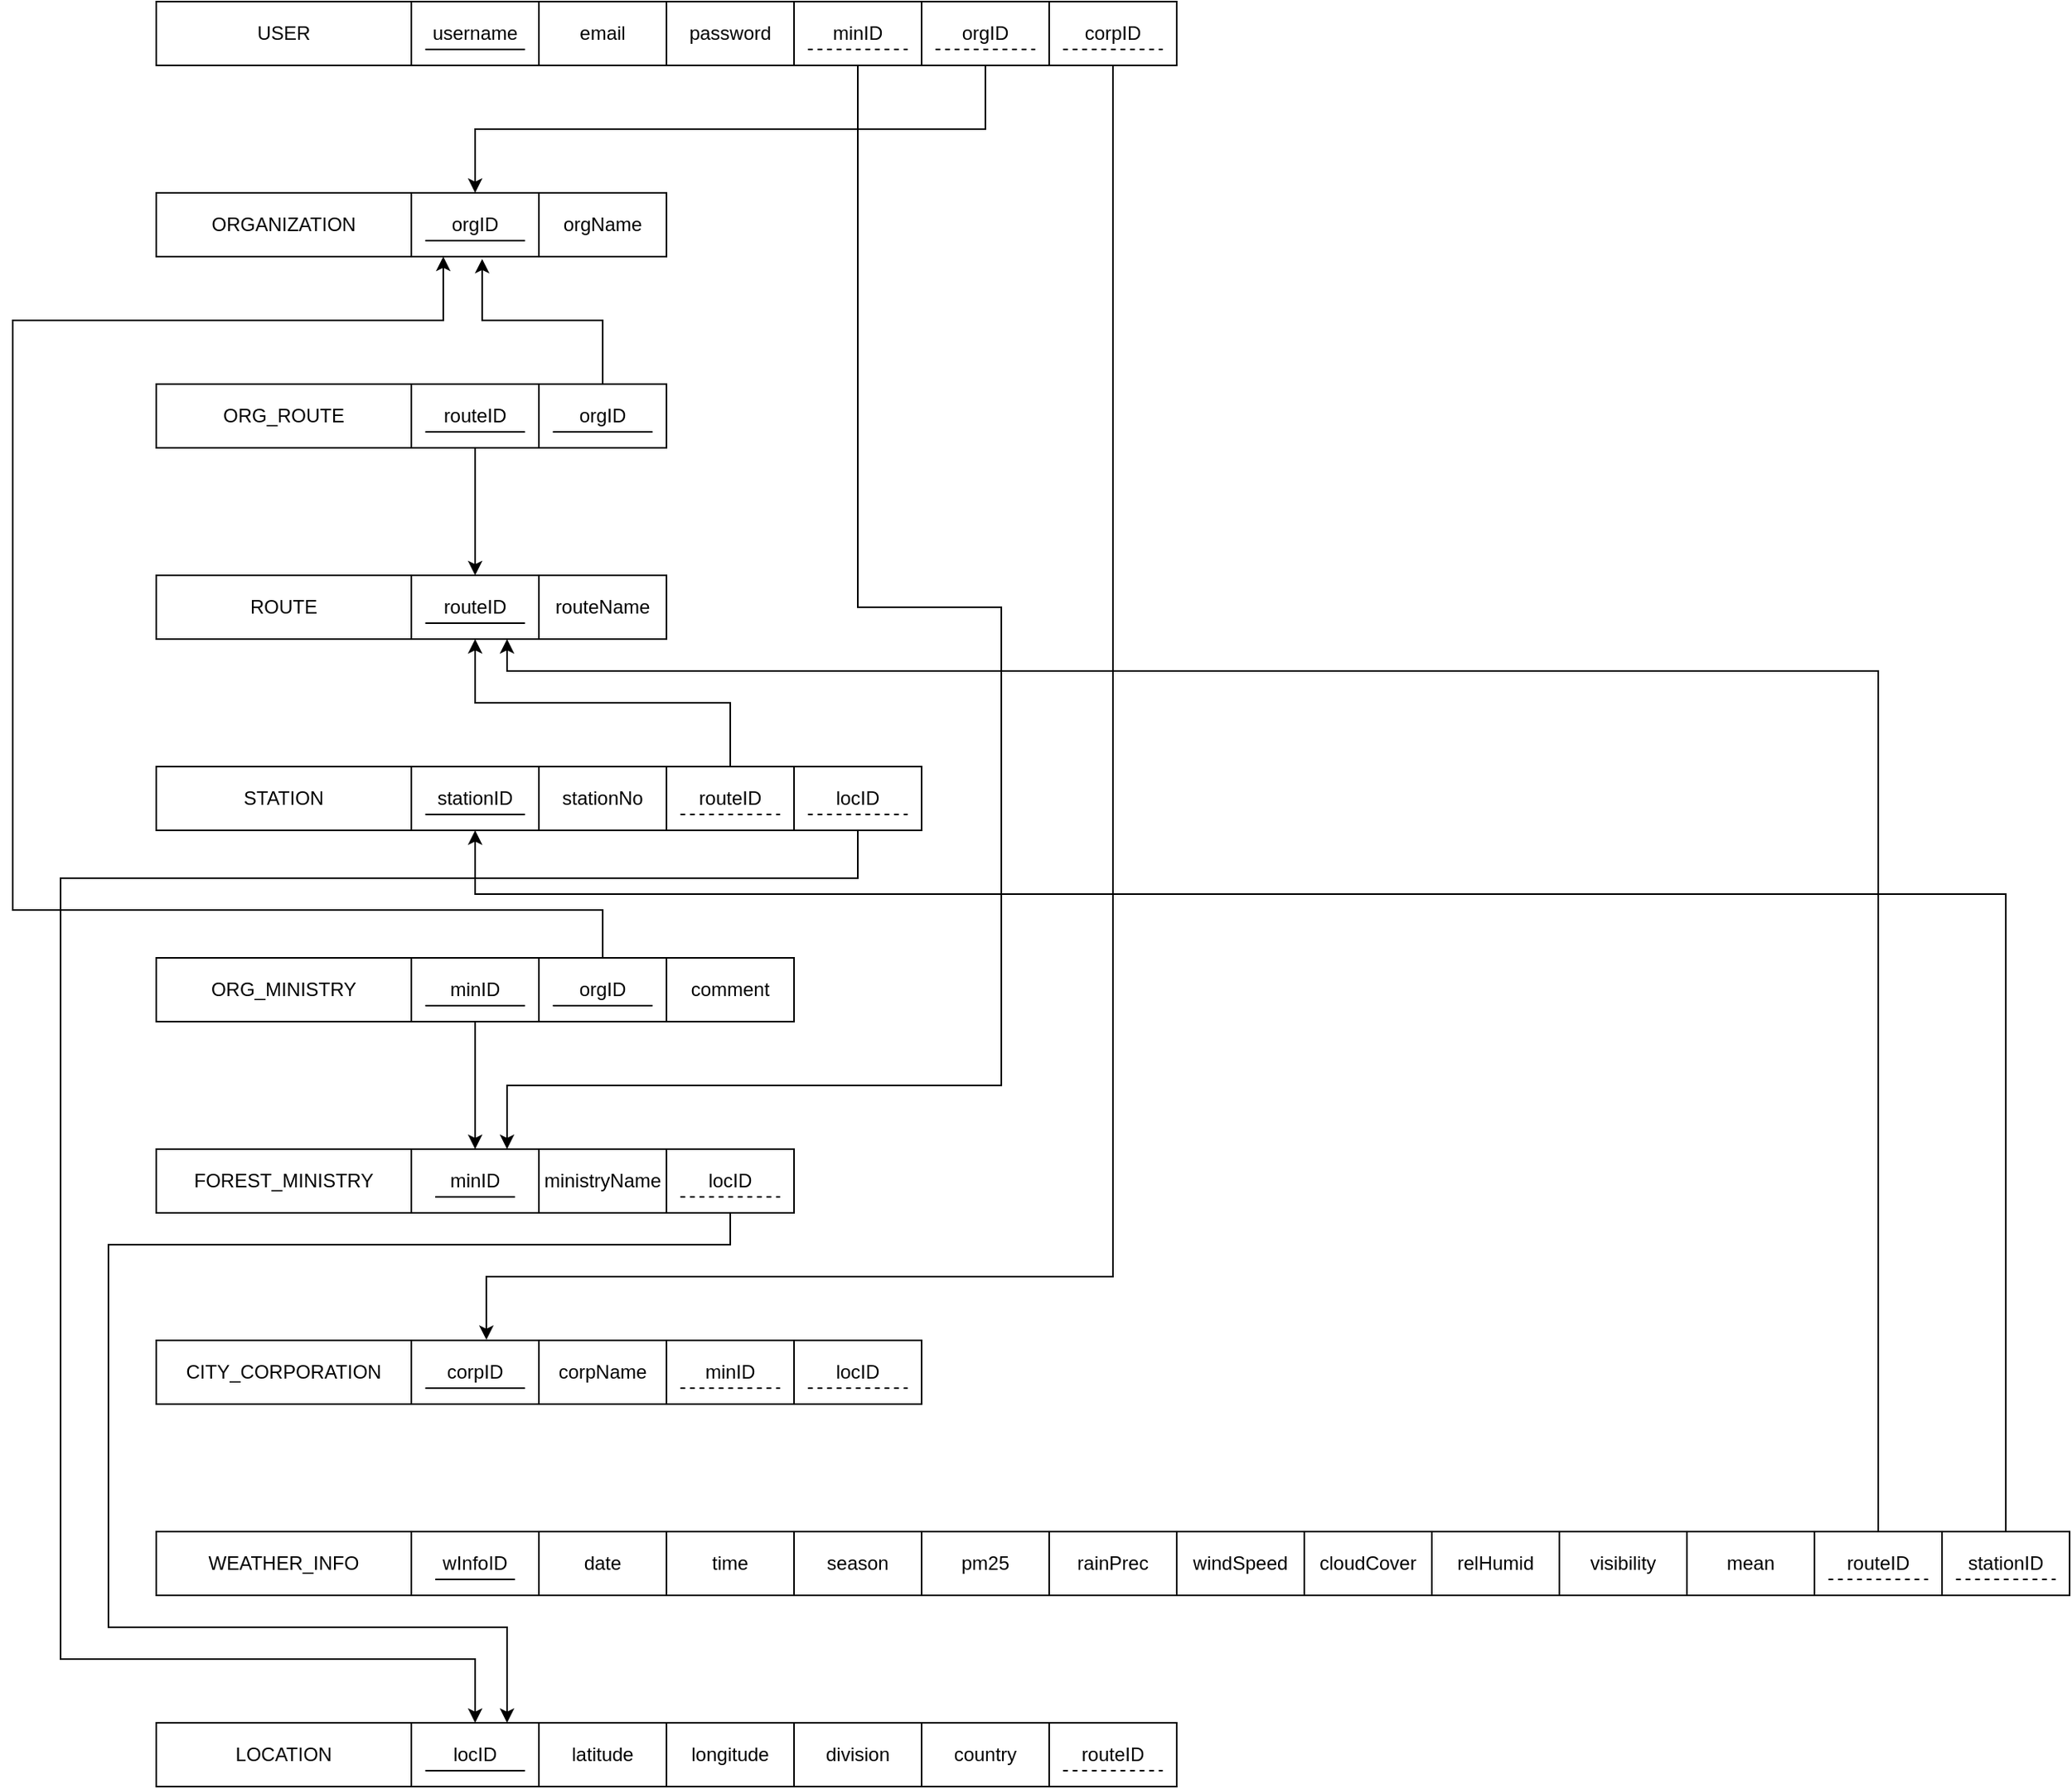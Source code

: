 <mxfile version="20.2.5" type="github">
  <diagram id="OU-aZMMqyZK8E2Q_70T6" name="Relational Schema">
    <mxGraphModel dx="962" dy="1635" grid="1" gridSize="10" guides="1" tooltips="1" connect="1" arrows="1" fold="1" page="1" pageScale="1" pageWidth="850" pageHeight="1100" math="0" shadow="0">
      <root>
        <mxCell id="0" />
        <mxCell id="1" parent="0" />
        <mxCell id="4kpTrjFL7K2pbga_n4tD-17" value="" style="rounded=0;whiteSpace=wrap;html=1;" parent="1" vertex="1">
          <mxGeometry x="400" y="-600" width="640" height="40" as="geometry" />
        </mxCell>
        <mxCell id="4kpTrjFL7K2pbga_n4tD-18" value="USER" style="rounded=0;whiteSpace=wrap;html=1;" parent="1" vertex="1">
          <mxGeometry x="400" y="-600" width="160" height="40" as="geometry" />
        </mxCell>
        <mxCell id="4kpTrjFL7K2pbga_n4tD-19" value="username" style="rounded=0;whiteSpace=wrap;html=1;" parent="1" vertex="1">
          <mxGeometry x="560" y="-600" width="80" height="40" as="geometry" />
        </mxCell>
        <mxCell id="4kpTrjFL7K2pbga_n4tD-20" value="email" style="rounded=0;whiteSpace=wrap;html=1;" parent="1" vertex="1">
          <mxGeometry x="640" y="-600" width="80" height="40" as="geometry" />
        </mxCell>
        <mxCell id="4kpTrjFL7K2pbga_n4tD-21" value="password" style="rounded=0;whiteSpace=wrap;html=1;" parent="1" vertex="1">
          <mxGeometry x="720" y="-600" width="80" height="40" as="geometry" />
        </mxCell>
        <mxCell id="4kpTrjFL7K2pbga_n4tD-22" value="" style="rounded=0;whiteSpace=wrap;html=1;" parent="1" vertex="1">
          <mxGeometry x="400" y="-480" width="320" height="40" as="geometry" />
        </mxCell>
        <mxCell id="4kpTrjFL7K2pbga_n4tD-23" value="ORGANIZATION" style="rounded=0;whiteSpace=wrap;html=1;" parent="1" vertex="1">
          <mxGeometry x="400" y="-480" width="160" height="40" as="geometry" />
        </mxCell>
        <mxCell id="4kpTrjFL7K2pbga_n4tD-24" value="orgID" style="rounded=0;whiteSpace=wrap;html=1;" parent="1" vertex="1">
          <mxGeometry x="560" y="-480" width="80" height="40" as="geometry" />
        </mxCell>
        <mxCell id="4kpTrjFL7K2pbga_n4tD-25" value="orgName" style="rounded=0;whiteSpace=wrap;html=1;" parent="1" vertex="1">
          <mxGeometry x="640" y="-480" width="80" height="40" as="geometry" />
        </mxCell>
        <mxCell id="4kpTrjFL7K2pbga_n4tD-27" value="" style="rounded=0;whiteSpace=wrap;html=1;" parent="1" vertex="1">
          <mxGeometry x="400" y="-240" width="320" height="40" as="geometry" />
        </mxCell>
        <mxCell id="4kpTrjFL7K2pbga_n4tD-28" value="ROUTE" style="rounded=0;whiteSpace=wrap;html=1;" parent="1" vertex="1">
          <mxGeometry x="400" y="-240" width="160" height="40" as="geometry" />
        </mxCell>
        <mxCell id="4kpTrjFL7K2pbga_n4tD-29" value="routeID" style="rounded=0;whiteSpace=wrap;html=1;" parent="1" vertex="1">
          <mxGeometry x="560" y="-240" width="80" height="40" as="geometry" />
        </mxCell>
        <mxCell id="4kpTrjFL7K2pbga_n4tD-30" value="routeName" style="rounded=0;whiteSpace=wrap;html=1;" parent="1" vertex="1">
          <mxGeometry x="640" y="-240" width="80" height="40" as="geometry" />
        </mxCell>
        <mxCell id="4kpTrjFL7K2pbga_n4tD-36" value="" style="rounded=0;whiteSpace=wrap;html=1;" parent="1" vertex="1">
          <mxGeometry x="400" y="120" width="390" height="40" as="geometry" />
        </mxCell>
        <mxCell id="4kpTrjFL7K2pbga_n4tD-37" value="FOREST_MINISTRY" style="rounded=0;whiteSpace=wrap;html=1;" parent="1" vertex="1">
          <mxGeometry x="400" y="120" width="160" height="40" as="geometry" />
        </mxCell>
        <mxCell id="4kpTrjFL7K2pbga_n4tD-38" value="ministryName" style="rounded=0;whiteSpace=wrap;html=1;" parent="1" vertex="1">
          <mxGeometry x="640" y="120" width="80" height="40" as="geometry" />
        </mxCell>
        <mxCell id="4kpTrjFL7K2pbga_n4tD-41" value="" style="rounded=0;whiteSpace=wrap;html=1;" parent="1" vertex="1">
          <mxGeometry x="400" y="-120" width="480" height="40" as="geometry" />
        </mxCell>
        <mxCell id="4kpTrjFL7K2pbga_n4tD-42" value="STATION" style="rounded=0;whiteSpace=wrap;html=1;" parent="1" vertex="1">
          <mxGeometry x="400" y="-120" width="160" height="40" as="geometry" />
        </mxCell>
        <mxCell id="4kpTrjFL7K2pbga_n4tD-43" value="stationID" style="rounded=0;whiteSpace=wrap;html=1;" parent="1" vertex="1">
          <mxGeometry x="560" y="-120" width="80" height="40" as="geometry" />
        </mxCell>
        <mxCell id="4kpTrjFL7K2pbga_n4tD-44" value="stationNo" style="rounded=0;whiteSpace=wrap;html=1;" parent="1" vertex="1">
          <mxGeometry x="640" y="-120" width="80" height="40" as="geometry" />
        </mxCell>
        <mxCell id="4kpTrjFL7K2pbga_n4tD-49" value="" style="endArrow=none;html=1;rounded=0;" parent="1" edge="1">
          <mxGeometry width="50" height="50" relative="1" as="geometry">
            <mxPoint x="568.75" y="-570" as="sourcePoint" />
            <mxPoint x="631.25" y="-570" as="targetPoint" />
          </mxGeometry>
        </mxCell>
        <mxCell id="4kpTrjFL7K2pbga_n4tD-50" value="" style="endArrow=none;html=1;rounded=0;" parent="1" edge="1">
          <mxGeometry width="50" height="50" relative="1" as="geometry">
            <mxPoint x="568.75" y="-450" as="sourcePoint" />
            <mxPoint x="631.25" y="-450" as="targetPoint" />
          </mxGeometry>
        </mxCell>
        <mxCell id="4kpTrjFL7K2pbga_n4tD-51" value="" style="endArrow=none;html=1;rounded=0;" parent="1" edge="1">
          <mxGeometry width="50" height="50" relative="1" as="geometry">
            <mxPoint x="568.75" y="-210" as="sourcePoint" />
            <mxPoint x="631.25" y="-210" as="targetPoint" />
          </mxGeometry>
        </mxCell>
        <mxCell id="4kpTrjFL7K2pbga_n4tD-54" value="" style="endArrow=none;html=1;rounded=0;" parent="1" edge="1">
          <mxGeometry width="50" height="50" relative="1" as="geometry">
            <mxPoint x="568.75" y="-90" as="sourcePoint" />
            <mxPoint x="631.25" y="-90" as="targetPoint" />
          </mxGeometry>
        </mxCell>
        <mxCell id="l0KC84qo_5yXulcjnEi0-15" style="edgeStyle=orthogonalEdgeStyle;rounded=0;orthogonalLoop=1;jettySize=auto;html=1;exitX=0.5;exitY=1;exitDx=0;exitDy=0;entryX=0.75;entryY=0;entryDx=0;entryDy=0;" edge="1" parent="1" source="XAyySVj-0V9a2V9ARLvr-15" target="Ll7ZZZQxQ9TElTHfW3kW-37">
          <mxGeometry relative="1" as="geometry">
            <Array as="points">
              <mxPoint x="760" y="180" />
              <mxPoint x="370" y="180" />
              <mxPoint x="370" y="420" />
              <mxPoint x="620" y="420" />
            </Array>
          </mxGeometry>
        </mxCell>
        <mxCell id="XAyySVj-0V9a2V9ARLvr-15" value="locID" style="rounded=0;whiteSpace=wrap;html=1;" parent="1" vertex="1">
          <mxGeometry x="720" y="120" width="80" height="40" as="geometry" />
        </mxCell>
        <mxCell id="XAyySVj-0V9a2V9ARLvr-16" value="" style="endArrow=none;html=1;rounded=0;dashed=1;" parent="1" edge="1">
          <mxGeometry width="50" height="50" relative="1" as="geometry">
            <mxPoint x="728.75" y="150" as="sourcePoint" />
            <mxPoint x="791.25" y="150" as="targetPoint" />
          </mxGeometry>
        </mxCell>
        <mxCell id="XAyySVj-0V9a2V9ARLvr-18" value="" style="rounded=0;whiteSpace=wrap;html=1;" parent="1" vertex="1">
          <mxGeometry x="400" width="400" height="40" as="geometry" />
        </mxCell>
        <mxCell id="XAyySVj-0V9a2V9ARLvr-19" value="ORG_MINISTRY" style="rounded=0;whiteSpace=wrap;html=1;" parent="1" vertex="1">
          <mxGeometry x="400" width="160" height="40" as="geometry" />
        </mxCell>
        <mxCell id="l0KC84qo_5yXulcjnEi0-13" style="edgeStyle=orthogonalEdgeStyle;rounded=0;orthogonalLoop=1;jettySize=auto;html=1;exitX=0.5;exitY=1;exitDx=0;exitDy=0;entryX=0.5;entryY=0;entryDx=0;entryDy=0;" edge="1" parent="1" source="XAyySVj-0V9a2V9ARLvr-25" target="Ll7ZZZQxQ9TElTHfW3kW-26">
          <mxGeometry relative="1" as="geometry" />
        </mxCell>
        <mxCell id="XAyySVj-0V9a2V9ARLvr-25" value="minID" style="rounded=0;whiteSpace=wrap;html=1;" parent="1" vertex="1">
          <mxGeometry x="560" width="80" height="40" as="geometry" />
        </mxCell>
        <mxCell id="XAyySVj-0V9a2V9ARLvr-23" value="" style="endArrow=none;html=1;rounded=0;" parent="1" edge="1">
          <mxGeometry width="50" height="50" relative="1" as="geometry">
            <mxPoint x="568.75" y="30" as="sourcePoint" />
            <mxPoint x="631.25" y="30" as="targetPoint" />
          </mxGeometry>
        </mxCell>
        <mxCell id="l0KC84qo_5yXulcjnEi0-12" style="edgeStyle=orthogonalEdgeStyle;rounded=0;orthogonalLoop=1;jettySize=auto;html=1;exitX=0.5;exitY=0;exitDx=0;exitDy=0;entryX=0.25;entryY=1;entryDx=0;entryDy=0;" edge="1" parent="1" source="XAyySVj-0V9a2V9ARLvr-26" target="4kpTrjFL7K2pbga_n4tD-24">
          <mxGeometry relative="1" as="geometry">
            <Array as="points">
              <mxPoint x="680" y="-30" />
              <mxPoint x="310" y="-30" />
              <mxPoint x="310" y="-400" />
              <mxPoint x="580" y="-400" />
            </Array>
          </mxGeometry>
        </mxCell>
        <mxCell id="XAyySVj-0V9a2V9ARLvr-26" value="orgID" style="rounded=0;whiteSpace=wrap;html=1;" parent="1" vertex="1">
          <mxGeometry x="640" width="80" height="40" as="geometry" />
        </mxCell>
        <mxCell id="XAyySVj-0V9a2V9ARLvr-27" value="" style="endArrow=none;html=1;rounded=0;" parent="1" edge="1">
          <mxGeometry width="50" height="50" relative="1" as="geometry">
            <mxPoint x="648.75" y="30" as="sourcePoint" />
            <mxPoint x="711.25" y="30" as="targetPoint" />
          </mxGeometry>
        </mxCell>
        <mxCell id="l0KC84qo_5yXulcjnEi0-3" style="edgeStyle=orthogonalEdgeStyle;rounded=0;orthogonalLoop=1;jettySize=auto;html=1;exitX=0.5;exitY=1;exitDx=0;exitDy=0;entryX=0.75;entryY=0;entryDx=0;entryDy=0;" edge="1" parent="1" source="LwJI6-3wAE6_hfsCvq4X-1" target="Ll7ZZZQxQ9TElTHfW3kW-26">
          <mxGeometry relative="1" as="geometry">
            <Array as="points">
              <mxPoint x="840" y="-220" />
              <mxPoint x="930" y="-220" />
              <mxPoint x="930" y="80" />
              <mxPoint x="620" y="80" />
            </Array>
          </mxGeometry>
        </mxCell>
        <mxCell id="LwJI6-3wAE6_hfsCvq4X-1" value="minID" style="rounded=0;whiteSpace=wrap;html=1;" parent="1" vertex="1">
          <mxGeometry x="800" y="-600" width="80" height="40" as="geometry" />
        </mxCell>
        <mxCell id="LwJI6-3wAE6_hfsCvq4X-2" value="" style="endArrow=none;html=1;rounded=0;dashed=1;" parent="1" edge="1">
          <mxGeometry width="50" height="50" relative="1" as="geometry">
            <mxPoint x="808.75" y="-570" as="sourcePoint" />
            <mxPoint x="871.25" y="-570" as="targetPoint" />
          </mxGeometry>
        </mxCell>
        <mxCell id="l0KC84qo_5yXulcjnEi0-2" style="edgeStyle=orthogonalEdgeStyle;rounded=0;orthogonalLoop=1;jettySize=auto;html=1;exitX=0.5;exitY=1;exitDx=0;exitDy=0;entryX=0.5;entryY=0;entryDx=0;entryDy=0;" edge="1" parent="1" source="Ll7ZZZQxQ9TElTHfW3kW-1" target="4kpTrjFL7K2pbga_n4tD-24">
          <mxGeometry relative="1" as="geometry" />
        </mxCell>
        <mxCell id="Ll7ZZZQxQ9TElTHfW3kW-1" value="orgID" style="rounded=0;whiteSpace=wrap;html=1;" parent="1" vertex="1">
          <mxGeometry x="880" y="-600" width="80" height="40" as="geometry" />
        </mxCell>
        <mxCell id="Ll7ZZZQxQ9TElTHfW3kW-2" value="" style="endArrow=none;html=1;rounded=0;dashed=1;" parent="1" edge="1">
          <mxGeometry width="50" height="50" relative="1" as="geometry">
            <mxPoint x="888.75" y="-570" as="sourcePoint" />
            <mxPoint x="951.25" y="-570" as="targetPoint" />
          </mxGeometry>
        </mxCell>
        <mxCell id="Ll7ZZZQxQ9TElTHfW3kW-16" value="" style="rounded=0;whiteSpace=wrap;html=1;" parent="1" vertex="1">
          <mxGeometry x="400" y="240" width="480" height="40" as="geometry" />
        </mxCell>
        <mxCell id="Ll7ZZZQxQ9TElTHfW3kW-17" value="CITY_CORPORATION" style="rounded=0;whiteSpace=wrap;html=1;" parent="1" vertex="1">
          <mxGeometry x="400" y="240" width="160" height="40" as="geometry" />
        </mxCell>
        <mxCell id="Ll7ZZZQxQ9TElTHfW3kW-18" value="corpID" style="rounded=0;whiteSpace=wrap;html=1;" parent="1" vertex="1">
          <mxGeometry x="560" y="240" width="80" height="40" as="geometry" />
        </mxCell>
        <mxCell id="Ll7ZZZQxQ9TElTHfW3kW-19" value="" style="endArrow=none;html=1;rounded=0;" parent="1" edge="1">
          <mxGeometry width="50" height="50" relative="1" as="geometry">
            <mxPoint x="568.75" y="270" as="sourcePoint" />
            <mxPoint x="631.25" y="270" as="targetPoint" />
          </mxGeometry>
        </mxCell>
        <mxCell id="Ll7ZZZQxQ9TElTHfW3kW-20" value="minID" style="rounded=0;whiteSpace=wrap;html=1;" parent="1" vertex="1">
          <mxGeometry x="720" y="240" width="80" height="40" as="geometry" />
        </mxCell>
        <mxCell id="Ll7ZZZQxQ9TElTHfW3kW-22" value="locID" style="rounded=0;whiteSpace=wrap;html=1;" parent="1" vertex="1">
          <mxGeometry x="800" y="240" width="80" height="40" as="geometry" />
        </mxCell>
        <mxCell id="Ll7ZZZQxQ9TElTHfW3kW-23" value="" style="endArrow=none;html=1;rounded=0;dashed=1;" parent="1" edge="1">
          <mxGeometry width="50" height="50" relative="1" as="geometry">
            <mxPoint x="808.75" y="270" as="sourcePoint" />
            <mxPoint x="871.25" y="270" as="targetPoint" />
          </mxGeometry>
        </mxCell>
        <mxCell id="Ll7ZZZQxQ9TElTHfW3kW-24" value="" style="endArrow=none;html=1;rounded=0;dashed=1;" parent="1" edge="1">
          <mxGeometry width="50" height="50" relative="1" as="geometry">
            <mxPoint x="728.75" y="270" as="sourcePoint" />
            <mxPoint x="791.25" y="270" as="targetPoint" />
          </mxGeometry>
        </mxCell>
        <mxCell id="Ll7ZZZQxQ9TElTHfW3kW-26" value="minID" style="rounded=0;whiteSpace=wrap;html=1;" parent="1" vertex="1">
          <mxGeometry x="560" y="120" width="80" height="40" as="geometry" />
        </mxCell>
        <mxCell id="Ll7ZZZQxQ9TElTHfW3kW-27" value="" style="rounded=0;whiteSpace=wrap;html=1;" parent="1" vertex="1">
          <mxGeometry x="400" y="360" width="1200" height="40" as="geometry" />
        </mxCell>
        <mxCell id="Ll7ZZZQxQ9TElTHfW3kW-28" value="WEATHER_INFO" style="rounded=0;whiteSpace=wrap;html=1;" parent="1" vertex="1">
          <mxGeometry x="400" y="360" width="160" height="40" as="geometry" />
        </mxCell>
        <mxCell id="Ll7ZZZQxQ9TElTHfW3kW-29" value="date" style="rounded=0;whiteSpace=wrap;html=1;" parent="1" vertex="1">
          <mxGeometry x="640" y="360" width="80" height="40" as="geometry" />
        </mxCell>
        <mxCell id="Ll7ZZZQxQ9TElTHfW3kW-31" value="time" style="rounded=0;whiteSpace=wrap;html=1;" parent="1" vertex="1">
          <mxGeometry x="720" y="360" width="80" height="40" as="geometry" />
        </mxCell>
        <mxCell id="Ll7ZZZQxQ9TElTHfW3kW-35" value="" style="rounded=0;whiteSpace=wrap;html=1;" parent="1" vertex="1">
          <mxGeometry x="400" y="480" width="640" height="40" as="geometry" />
        </mxCell>
        <mxCell id="Ll7ZZZQxQ9TElTHfW3kW-36" value="LOCATION" style="rounded=0;whiteSpace=wrap;html=1;" parent="1" vertex="1">
          <mxGeometry x="400" y="480" width="160" height="40" as="geometry" />
        </mxCell>
        <mxCell id="Ll7ZZZQxQ9TElTHfW3kW-37" value="locID" style="rounded=0;whiteSpace=wrap;html=1;" parent="1" vertex="1">
          <mxGeometry x="560" y="480" width="80" height="40" as="geometry" />
        </mxCell>
        <mxCell id="Ll7ZZZQxQ9TElTHfW3kW-38" value="" style="endArrow=none;html=1;rounded=0;" parent="1" edge="1">
          <mxGeometry width="50" height="50" relative="1" as="geometry">
            <mxPoint x="568.75" y="510" as="sourcePoint" />
            <mxPoint x="631.25" y="510" as="targetPoint" />
          </mxGeometry>
        </mxCell>
        <mxCell id="Ll7ZZZQxQ9TElTHfW3kW-39" value="latitude" style="rounded=0;whiteSpace=wrap;html=1;" parent="1" vertex="1">
          <mxGeometry x="640" y="480" width="80" height="40" as="geometry" />
        </mxCell>
        <mxCell id="Ll7ZZZQxQ9TElTHfW3kW-40" value="country" style="rounded=0;whiteSpace=wrap;html=1;" parent="1" vertex="1">
          <mxGeometry x="880" y="480" width="80" height="40" as="geometry" />
        </mxCell>
        <mxCell id="Ll7ZZZQxQ9TElTHfW3kW-43" value="longitude" style="rounded=0;whiteSpace=wrap;html=1;" parent="1" vertex="1">
          <mxGeometry x="720" y="480" width="80" height="40" as="geometry" />
        </mxCell>
        <mxCell id="Ll7ZZZQxQ9TElTHfW3kW-44" value="division" style="rounded=0;whiteSpace=wrap;html=1;" parent="1" vertex="1">
          <mxGeometry x="800" y="480" width="80" height="40" as="geometry" />
        </mxCell>
        <mxCell id="Ll7ZZZQxQ9TElTHfW3kW-46" value="season" style="rounded=0;whiteSpace=wrap;html=1;" parent="1" vertex="1">
          <mxGeometry x="800" y="360" width="80" height="40" as="geometry" />
        </mxCell>
        <mxCell id="Ll7ZZZQxQ9TElTHfW3kW-47" value="pm25" style="rounded=0;whiteSpace=wrap;html=1;" parent="1" vertex="1">
          <mxGeometry x="880" y="360" width="80" height="40" as="geometry" />
        </mxCell>
        <mxCell id="Ll7ZZZQxQ9TElTHfW3kW-48" value="rainPrec" style="rounded=0;whiteSpace=wrap;html=1;" parent="1" vertex="1">
          <mxGeometry x="960" y="360" width="80" height="40" as="geometry" />
        </mxCell>
        <mxCell id="Ll7ZZZQxQ9TElTHfW3kW-49" value="windSpeed" style="rounded=0;whiteSpace=wrap;html=1;" parent="1" vertex="1">
          <mxGeometry x="1040" y="360" width="80" height="40" as="geometry" />
        </mxCell>
        <mxCell id="Ll7ZZZQxQ9TElTHfW3kW-50" value="cloudCover" style="rounded=0;whiteSpace=wrap;html=1;" parent="1" vertex="1">
          <mxGeometry x="1120" y="360" width="80" height="40" as="geometry" />
        </mxCell>
        <mxCell id="Ll7ZZZQxQ9TElTHfW3kW-51" value="relHumid" style="rounded=0;whiteSpace=wrap;html=1;" parent="1" vertex="1">
          <mxGeometry x="1200" y="360" width="80" height="40" as="geometry" />
        </mxCell>
        <mxCell id="Ll7ZZZQxQ9TElTHfW3kW-52" value="visibility" style="rounded=0;whiteSpace=wrap;html=1;" parent="1" vertex="1">
          <mxGeometry x="1280" y="360" width="80" height="40" as="geometry" />
        </mxCell>
        <mxCell id="Ll7ZZZQxQ9TElTHfW3kW-53" value="mean" style="rounded=0;whiteSpace=wrap;html=1;" parent="1" vertex="1">
          <mxGeometry x="1360" y="360" width="80" height="40" as="geometry" />
        </mxCell>
        <mxCell id="l0KC84qo_5yXulcjnEi0-4" style="edgeStyle=orthogonalEdgeStyle;rounded=0;orthogonalLoop=1;jettySize=auto;html=1;exitX=0.5;exitY=1;exitDx=0;exitDy=0;entryX=0.588;entryY=-0.008;entryDx=0;entryDy=0;entryPerimeter=0;" edge="1" parent="1" source="Ll7ZZZQxQ9TElTHfW3kW-54" target="Ll7ZZZQxQ9TElTHfW3kW-18">
          <mxGeometry relative="1" as="geometry">
            <Array as="points">
              <mxPoint x="1000" y="200" />
              <mxPoint x="607" y="200" />
            </Array>
          </mxGeometry>
        </mxCell>
        <mxCell id="Ll7ZZZQxQ9TElTHfW3kW-54" value="corpID" style="rounded=0;whiteSpace=wrap;html=1;" parent="1" vertex="1">
          <mxGeometry x="960" y="-600" width="80" height="40" as="geometry" />
        </mxCell>
        <mxCell id="Ll7ZZZQxQ9TElTHfW3kW-55" value="" style="endArrow=none;html=1;rounded=0;dashed=1;" parent="1" edge="1">
          <mxGeometry width="50" height="50" relative="1" as="geometry">
            <mxPoint x="968.75" y="-570" as="sourcePoint" />
            <mxPoint x="1031.25" y="-570" as="targetPoint" />
          </mxGeometry>
        </mxCell>
        <mxCell id="Ll7ZZZQxQ9TElTHfW3kW-56" value="" style="rounded=0;whiteSpace=wrap;html=1;" parent="1" vertex="1">
          <mxGeometry x="400" y="-360" width="320" height="40" as="geometry" />
        </mxCell>
        <mxCell id="Ll7ZZZQxQ9TElTHfW3kW-57" value="ORG_ROUTE" style="rounded=0;whiteSpace=wrap;html=1;" parent="1" vertex="1">
          <mxGeometry x="400" y="-360" width="160" height="40" as="geometry" />
        </mxCell>
        <mxCell id="l0KC84qo_5yXulcjnEi0-9" style="edgeStyle=orthogonalEdgeStyle;rounded=0;orthogonalLoop=1;jettySize=auto;html=1;exitX=0.5;exitY=1;exitDx=0;exitDy=0;entryX=0.5;entryY=0;entryDx=0;entryDy=0;" edge="1" parent="1" source="Ll7ZZZQxQ9TElTHfW3kW-58" target="4kpTrjFL7K2pbga_n4tD-29">
          <mxGeometry relative="1" as="geometry" />
        </mxCell>
        <mxCell id="Ll7ZZZQxQ9TElTHfW3kW-58" value="routeID" style="rounded=0;whiteSpace=wrap;html=1;" parent="1" vertex="1">
          <mxGeometry x="560" y="-360" width="80" height="40" as="geometry" />
        </mxCell>
        <mxCell id="l0KC84qo_5yXulcjnEi0-8" style="edgeStyle=orthogonalEdgeStyle;rounded=0;orthogonalLoop=1;jettySize=auto;html=1;exitX=0.5;exitY=0;exitDx=0;exitDy=0;entryX=0.555;entryY=1.036;entryDx=0;entryDy=0;entryPerimeter=0;" edge="1" parent="1" source="Ll7ZZZQxQ9TElTHfW3kW-59" target="4kpTrjFL7K2pbga_n4tD-24">
          <mxGeometry relative="1" as="geometry" />
        </mxCell>
        <mxCell id="Ll7ZZZQxQ9TElTHfW3kW-59" value="orgID" style="rounded=0;whiteSpace=wrap;html=1;" parent="1" vertex="1">
          <mxGeometry x="640" y="-360" width="80" height="40" as="geometry" />
        </mxCell>
        <mxCell id="Ll7ZZZQxQ9TElTHfW3kW-60" value="" style="endArrow=none;html=1;rounded=0;" parent="1" edge="1">
          <mxGeometry width="50" height="50" relative="1" as="geometry">
            <mxPoint x="568.75" y="-330" as="sourcePoint" />
            <mxPoint x="631.25" y="-330" as="targetPoint" />
          </mxGeometry>
        </mxCell>
        <mxCell id="Ll7ZZZQxQ9TElTHfW3kW-61" value="" style="endArrow=none;html=1;rounded=0;" parent="1" edge="1">
          <mxGeometry width="50" height="50" relative="1" as="geometry">
            <mxPoint x="648.75" y="-330" as="sourcePoint" />
            <mxPoint x="711.25" y="-330" as="targetPoint" />
          </mxGeometry>
        </mxCell>
        <mxCell id="l0KC84qo_5yXulcjnEi0-10" style="edgeStyle=orthogonalEdgeStyle;rounded=0;orthogonalLoop=1;jettySize=auto;html=1;exitX=0.5;exitY=0;exitDx=0;exitDy=0;entryX=0.5;entryY=1;entryDx=0;entryDy=0;" edge="1" parent="1" source="Ll7ZZZQxQ9TElTHfW3kW-62" target="4kpTrjFL7K2pbga_n4tD-29">
          <mxGeometry relative="1" as="geometry" />
        </mxCell>
        <mxCell id="Ll7ZZZQxQ9TElTHfW3kW-62" value="routeID" style="rounded=0;whiteSpace=wrap;html=1;" parent="1" vertex="1">
          <mxGeometry x="720" y="-120" width="80" height="40" as="geometry" />
        </mxCell>
        <mxCell id="Ll7ZZZQxQ9TElTHfW3kW-63" value="" style="endArrow=none;html=1;rounded=0;dashed=1;" parent="1" edge="1">
          <mxGeometry width="50" height="50" relative="1" as="geometry">
            <mxPoint x="728.75" y="-90" as="sourcePoint" />
            <mxPoint x="791.25" y="-90" as="targetPoint" />
          </mxGeometry>
        </mxCell>
        <mxCell id="l0KC84qo_5yXulcjnEi0-11" style="edgeStyle=orthogonalEdgeStyle;rounded=0;orthogonalLoop=1;jettySize=auto;html=1;exitX=0.5;exitY=1;exitDx=0;exitDy=0;entryX=0.5;entryY=0;entryDx=0;entryDy=0;" edge="1" parent="1" source="Ll7ZZZQxQ9TElTHfW3kW-64" target="Ll7ZZZQxQ9TElTHfW3kW-37">
          <mxGeometry relative="1" as="geometry">
            <Array as="points">
              <mxPoint x="840" y="-50" />
              <mxPoint x="340" y="-50" />
              <mxPoint x="340" y="440" />
              <mxPoint x="600" y="440" />
            </Array>
          </mxGeometry>
        </mxCell>
        <mxCell id="Ll7ZZZQxQ9TElTHfW3kW-64" value="locID" style="rounded=0;whiteSpace=wrap;html=1;" parent="1" vertex="1">
          <mxGeometry x="800" y="-120" width="80" height="40" as="geometry" />
        </mxCell>
        <mxCell id="Ll7ZZZQxQ9TElTHfW3kW-65" value="" style="endArrow=none;html=1;rounded=0;dashed=1;" parent="1" edge="1">
          <mxGeometry width="50" height="50" relative="1" as="geometry">
            <mxPoint x="808.75" y="-90" as="sourcePoint" />
            <mxPoint x="871.25" y="-90" as="targetPoint" />
          </mxGeometry>
        </mxCell>
        <mxCell id="Ll7ZZZQxQ9TElTHfW3kW-66" value="routeID" style="rounded=0;whiteSpace=wrap;html=1;" parent="1" vertex="1">
          <mxGeometry x="960" y="480" width="80" height="40" as="geometry" />
        </mxCell>
        <mxCell id="Ll7ZZZQxQ9TElTHfW3kW-67" value="" style="endArrow=none;html=1;rounded=0;dashed=1;" parent="1" edge="1">
          <mxGeometry width="50" height="50" relative="1" as="geometry">
            <mxPoint x="968.75" y="510" as="sourcePoint" />
            <mxPoint x="1031.25" y="510" as="targetPoint" />
          </mxGeometry>
        </mxCell>
        <mxCell id="l0KC84qo_5yXulcjnEi0-16" style="edgeStyle=orthogonalEdgeStyle;rounded=0;orthogonalLoop=1;jettySize=auto;html=1;exitX=0.5;exitY=0;exitDx=0;exitDy=0;entryX=0.75;entryY=1;entryDx=0;entryDy=0;" edge="1" parent="1" source="Ll7ZZZQxQ9TElTHfW3kW-68" target="4kpTrjFL7K2pbga_n4tD-29">
          <mxGeometry relative="1" as="geometry">
            <Array as="points">
              <mxPoint x="1480" y="-180" />
              <mxPoint x="620" y="-180" />
            </Array>
          </mxGeometry>
        </mxCell>
        <mxCell id="Ll7ZZZQxQ9TElTHfW3kW-68" value="routeID" style="rounded=0;whiteSpace=wrap;html=1;" parent="1" vertex="1">
          <mxGeometry x="1440" y="360" width="80" height="40" as="geometry" />
        </mxCell>
        <mxCell id="Ll7ZZZQxQ9TElTHfW3kW-69" value="" style="endArrow=none;html=1;rounded=0;dashed=1;" parent="1" edge="1">
          <mxGeometry width="50" height="50" relative="1" as="geometry">
            <mxPoint x="1448.75" y="390" as="sourcePoint" />
            <mxPoint x="1511.25" y="390" as="targetPoint" />
          </mxGeometry>
        </mxCell>
        <mxCell id="l0KC84qo_5yXulcjnEi0-6" value="wInfoID" style="rounded=0;whiteSpace=wrap;html=1;" vertex="1" parent="1">
          <mxGeometry x="560" y="360" width="80" height="40" as="geometry" />
        </mxCell>
        <mxCell id="Ll7ZZZQxQ9TElTHfW3kW-70" value="corpName" style="rounded=0;whiteSpace=wrap;html=1;" parent="1" vertex="1">
          <mxGeometry x="640" y="240" width="80" height="40" as="geometry" />
        </mxCell>
        <mxCell id="l0KC84qo_5yXulcjnEi0-1" value="comment" style="rounded=0;whiteSpace=wrap;html=1;" vertex="1" parent="1">
          <mxGeometry x="720" width="80" height="40" as="geometry" />
        </mxCell>
        <mxCell id="l0KC84qo_5yXulcjnEi0-7" value="" style="endArrow=none;html=1;rounded=0;" edge="1" parent="1">
          <mxGeometry width="50" height="50" relative="1" as="geometry">
            <mxPoint x="575" y="390" as="sourcePoint" />
            <mxPoint x="625" y="390" as="targetPoint" />
          </mxGeometry>
        </mxCell>
        <mxCell id="l0KC84qo_5yXulcjnEi0-14" value="" style="endArrow=none;html=1;rounded=0;" edge="1" parent="1">
          <mxGeometry width="50" height="50" relative="1" as="geometry">
            <mxPoint x="575" y="150" as="sourcePoint" />
            <mxPoint x="625" y="150" as="targetPoint" />
            <Array as="points" />
          </mxGeometry>
        </mxCell>
        <mxCell id="l0KC84qo_5yXulcjnEi0-19" style="edgeStyle=orthogonalEdgeStyle;rounded=0;orthogonalLoop=1;jettySize=auto;html=1;exitX=0.5;exitY=0;exitDx=0;exitDy=0;entryX=0.5;entryY=1;entryDx=0;entryDy=0;" edge="1" parent="1" source="l0KC84qo_5yXulcjnEi0-17" target="4kpTrjFL7K2pbga_n4tD-43">
          <mxGeometry relative="1" as="geometry">
            <Array as="points">
              <mxPoint x="1560" y="-40" />
              <mxPoint x="600" y="-40" />
            </Array>
          </mxGeometry>
        </mxCell>
        <mxCell id="l0KC84qo_5yXulcjnEi0-17" value="stationID" style="rounded=0;whiteSpace=wrap;html=1;" vertex="1" parent="1">
          <mxGeometry x="1520" y="360" width="80" height="40" as="geometry" />
        </mxCell>
        <mxCell id="l0KC84qo_5yXulcjnEi0-18" value="" style="endArrow=none;html=1;rounded=0;dashed=1;" edge="1" parent="1">
          <mxGeometry width="50" height="50" relative="1" as="geometry">
            <mxPoint x="1528.75" y="390" as="sourcePoint" />
            <mxPoint x="1591.25" y="390" as="targetPoint" />
          </mxGeometry>
        </mxCell>
      </root>
    </mxGraphModel>
  </diagram>
</mxfile>
